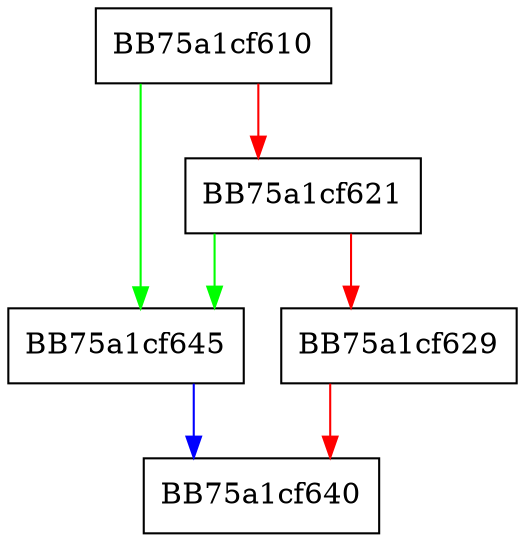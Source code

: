 digraph localCopyToBuffer {
  node [shape="box"];
  graph [splines=ortho];
  BB75a1cf610 -> BB75a1cf645 [color="green"];
  BB75a1cf610 -> BB75a1cf621 [color="red"];
  BB75a1cf621 -> BB75a1cf645 [color="green"];
  BB75a1cf621 -> BB75a1cf629 [color="red"];
  BB75a1cf629 -> BB75a1cf640 [color="red"];
  BB75a1cf645 -> BB75a1cf640 [color="blue"];
}